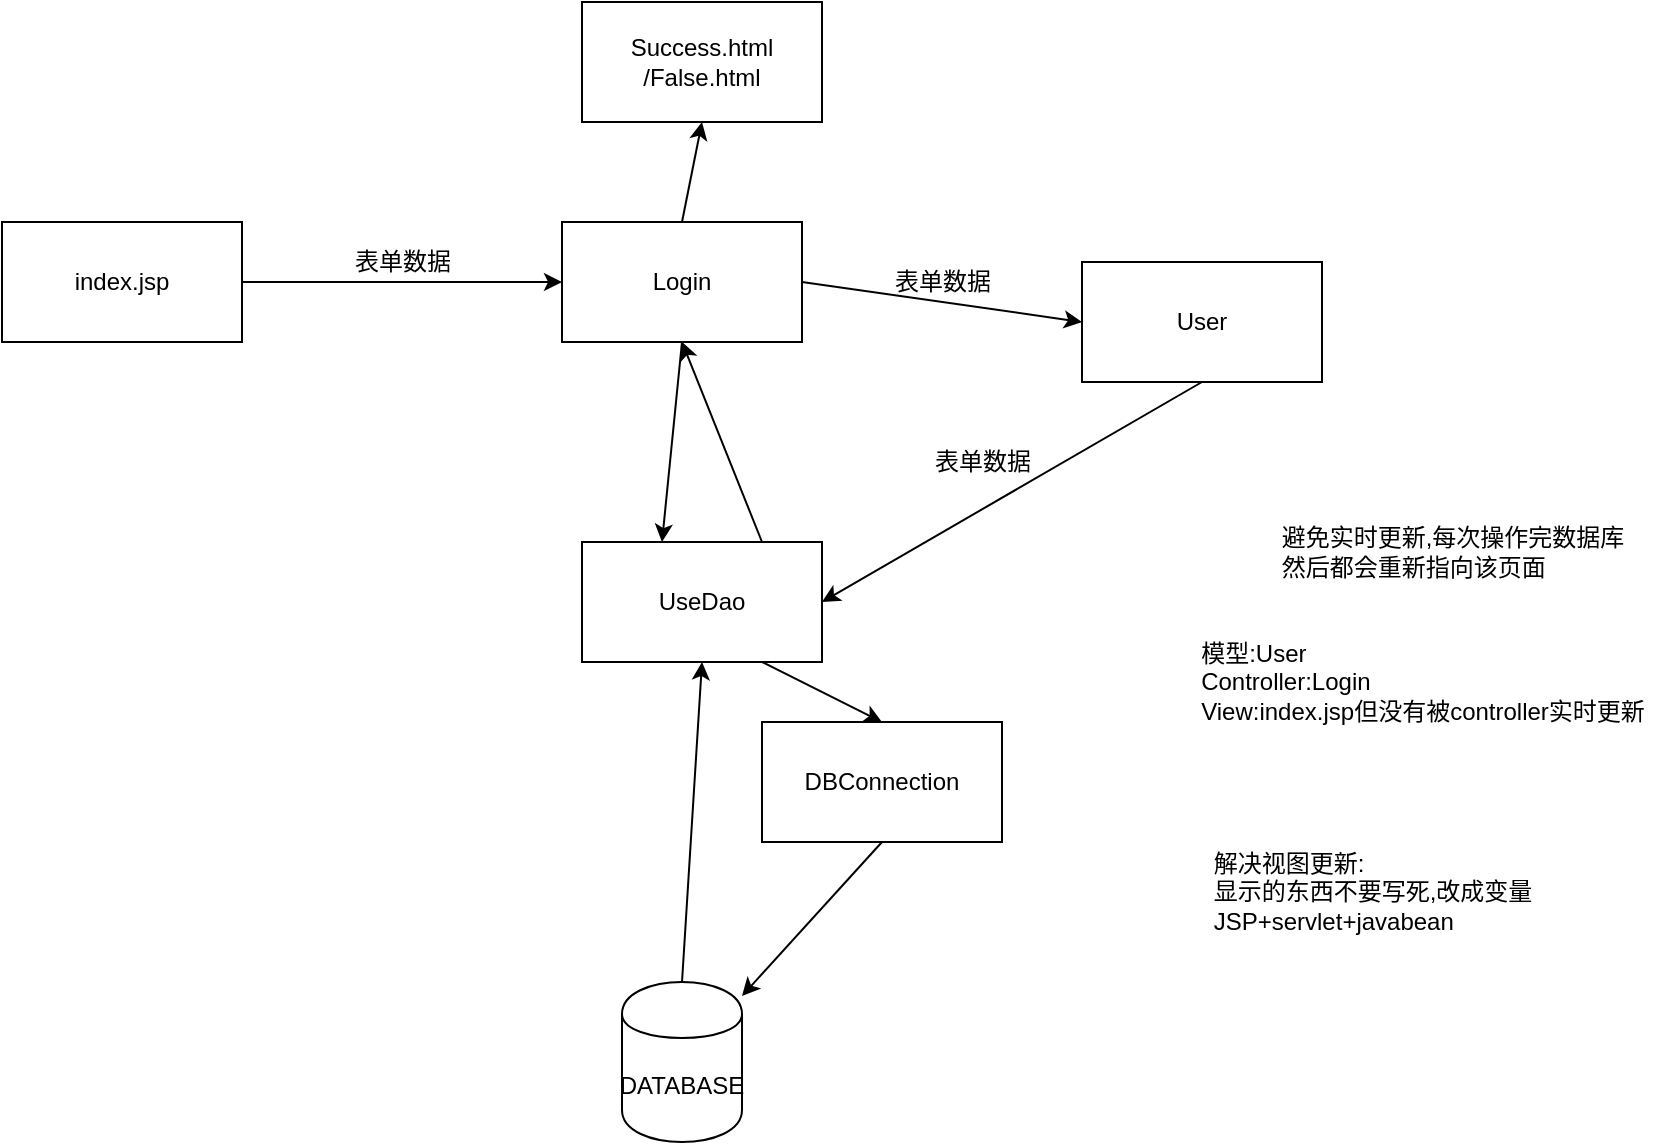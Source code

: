 <mxfile>
    <diagram id="3DFKN7R2XxSUrl_wLO2n" name="第 1 页">
        <mxGraphModel dx="1266" dy="635" grid="1" gridSize="10" guides="1" tooltips="1" connect="1" arrows="1" fold="1" page="1" pageScale="1" pageWidth="1200" pageHeight="1920" background="#FFFFFF" math="0" shadow="0">
            <root>
                <mxCell id="0"/>
                <mxCell id="1" parent="0"/>
                <mxCell id="4" style="edgeStyle=none;html=1;exitX=1;exitY=0.5;exitDx=0;exitDy=0;entryX=0;entryY=0.5;entryDx=0;entryDy=0;strokeColor=#000000;" edge="1" parent="1" source="2" target="3">
                    <mxGeometry relative="1" as="geometry"/>
                </mxCell>
                <mxCell id="2" value="index.jsp" style="whiteSpace=wrap;html=1;" vertex="1" parent="1">
                    <mxGeometry x="110" y="150" width="120" height="60" as="geometry"/>
                </mxCell>
                <mxCell id="6" style="edgeStyle=none;html=1;exitX=1;exitY=0.5;exitDx=0;exitDy=0;entryX=0;entryY=0.5;entryDx=0;entryDy=0;strokeColor=#000000;" edge="1" parent="1" source="3" target="5">
                    <mxGeometry relative="1" as="geometry"/>
                </mxCell>
                <mxCell id="12" style="edgeStyle=none;html=1;exitX=0.5;exitY=1;exitDx=0;exitDy=0;strokeColor=#000000;" edge="1" parent="1" source="3">
                    <mxGeometry relative="1" as="geometry">
                        <mxPoint x="440" y="310" as="targetPoint"/>
                    </mxGeometry>
                </mxCell>
                <mxCell id="18" style="edgeStyle=none;html=1;exitX=0.5;exitY=0;exitDx=0;exitDy=0;entryX=0.5;entryY=1;entryDx=0;entryDy=0;strokeColor=#000000;" edge="1" parent="1" source="3" target="17">
                    <mxGeometry relative="1" as="geometry"/>
                </mxCell>
                <mxCell id="3" value="Login" style="whiteSpace=wrap;html=1;" vertex="1" parent="1">
                    <mxGeometry x="390" y="150" width="120" height="60" as="geometry"/>
                </mxCell>
                <mxCell id="13" style="edgeStyle=none;html=1;exitX=0.5;exitY=1;exitDx=0;exitDy=0;entryX=1;entryY=0.5;entryDx=0;entryDy=0;strokeColor=#000000;" edge="1" parent="1" source="5" target="11">
                    <mxGeometry relative="1" as="geometry"/>
                </mxCell>
                <mxCell id="5" value="User" style="whiteSpace=wrap;html=1;" vertex="1" parent="1">
                    <mxGeometry x="650" y="170" width="120" height="60" as="geometry"/>
                </mxCell>
                <mxCell id="7" value="&lt;font color=&quot;#000000&quot;&gt;表单数据&lt;/font&gt;" style="text;html=1;align=center;verticalAlign=middle;resizable=0;points=[];autosize=1;strokeColor=none;" vertex="1" parent="1">
                    <mxGeometry x="280" y="160" width="60" height="20" as="geometry"/>
                </mxCell>
                <mxCell id="8" value="&lt;font color=&quot;#000000&quot;&gt;表单数据&lt;/font&gt;" style="text;html=1;align=center;verticalAlign=middle;resizable=0;points=[];autosize=1;strokeColor=none;" vertex="1" parent="1">
                    <mxGeometry x="550" y="170" width="60" height="20" as="geometry"/>
                </mxCell>
                <mxCell id="16" style="edgeStyle=none;html=1;exitX=0.75;exitY=0;exitDx=0;exitDy=0;strokeColor=#000000;" edge="1" parent="1" source="11">
                    <mxGeometry relative="1" as="geometry">
                        <mxPoint x="450" y="210" as="targetPoint"/>
                    </mxGeometry>
                </mxCell>
                <mxCell id="22" style="edgeStyle=none;html=1;exitX=0.75;exitY=1;exitDx=0;exitDy=0;entryX=0.5;entryY=0;entryDx=0;entryDy=0;strokeColor=#000000;" edge="1" parent="1" source="11" target="20">
                    <mxGeometry relative="1" as="geometry"/>
                </mxCell>
                <mxCell id="11" value="UseDao" style="whiteSpace=wrap;html=1;" vertex="1" parent="1">
                    <mxGeometry x="400" y="310" width="120" height="60" as="geometry"/>
                </mxCell>
                <mxCell id="14" value="&lt;font color=&quot;#000000&quot;&gt;表单数据&lt;/font&gt;" style="text;html=1;align=center;verticalAlign=middle;resizable=0;points=[];autosize=1;strokeColor=none;" vertex="1" parent="1">
                    <mxGeometry x="570" y="260" width="60" height="20" as="geometry"/>
                </mxCell>
                <mxCell id="17" value="Success.html&lt;br&gt;/False.html" style="whiteSpace=wrap;html=1;" vertex="1" parent="1">
                    <mxGeometry x="400" y="40" width="120" height="60" as="geometry"/>
                </mxCell>
                <mxCell id="25" style="edgeStyle=none;html=1;exitX=0.5;exitY=1;exitDx=0;exitDy=0;strokeColor=#000000;" edge="1" parent="1" source="20" target="23">
                    <mxGeometry relative="1" as="geometry"/>
                </mxCell>
                <mxCell id="20" value="DBConnection" style="whiteSpace=wrap;html=1;" vertex="1" parent="1">
                    <mxGeometry x="490" y="400" width="120" height="60" as="geometry"/>
                </mxCell>
                <mxCell id="31" style="edgeStyle=none;html=1;exitX=0.5;exitY=0;exitDx=0;exitDy=0;entryX=0.5;entryY=1;entryDx=0;entryDy=0;strokeColor=#000000;" edge="1" parent="1" source="23" target="11">
                    <mxGeometry relative="1" as="geometry"/>
                </mxCell>
                <mxCell id="23" value="DATABASE" style="shape=cylinder;whiteSpace=wrap;html=1;boundedLbl=1;backgroundOutline=1;" vertex="1" parent="1">
                    <mxGeometry x="420" y="530" width="60" height="80" as="geometry"/>
                </mxCell>
                <mxCell id="26" value="&lt;div style=&quot;text-align: left&quot;&gt;&lt;span style=&quot;color: rgb(0 , 0 , 0)&quot;&gt;模型:User&lt;/span&gt;&lt;/div&gt;&lt;font color=&quot;#000000&quot;&gt;&lt;div style=&quot;text-align: left&quot;&gt;&lt;span&gt;Controller:Login&lt;/span&gt;&lt;/div&gt;&lt;div style=&quot;text-align: left&quot;&gt;&lt;span&gt;View:index.jsp但没有被controller实时更新&lt;/span&gt;&lt;/div&gt;&lt;/font&gt;" style="text;html=1;align=center;verticalAlign=middle;resizable=0;points=[];autosize=1;strokeColor=none;" vertex="1" parent="1">
                    <mxGeometry x="695" y="355" width="250" height="50" as="geometry"/>
                </mxCell>
                <mxCell id="28" value="&lt;div style=&quot;text-align: left&quot;&gt;&lt;font color=&quot;#000000&quot;&gt;解决视图更新:&lt;/font&gt;&lt;/div&gt;&lt;div style=&quot;text-align: left&quot;&gt;&lt;font color=&quot;#000000&quot;&gt;显示的东西不要写死,改成变量&lt;/font&gt;&lt;/div&gt;&lt;div style=&quot;text-align: left&quot;&gt;&lt;font color=&quot;#000000&quot;&gt;JSP+servlet+javabean&lt;/font&gt;&lt;/div&gt;" style="text;html=1;align=center;verticalAlign=middle;resizable=0;points=[];autosize=1;strokeColor=none;" vertex="1" parent="1">
                    <mxGeometry x="710" y="460" width="170" height="50" as="geometry"/>
                </mxCell>
                <mxCell id="29" value="&lt;div style=&quot;text-align: left&quot;&gt;&lt;font color=&quot;#000000&quot;&gt;避免实时更新,每次操作完数据库&lt;/font&gt;&lt;/div&gt;&lt;div style=&quot;text-align: left&quot;&gt;&lt;font color=&quot;#000000&quot;&gt;然后都会重新指向该页面&lt;/font&gt;&lt;/div&gt;" style="text;html=1;align=center;verticalAlign=middle;resizable=0;points=[];autosize=1;strokeColor=none;" vertex="1" parent="1">
                    <mxGeometry x="740" y="300" width="190" height="30" as="geometry"/>
                </mxCell>
            </root>
        </mxGraphModel>
    </diagram>
</mxfile>